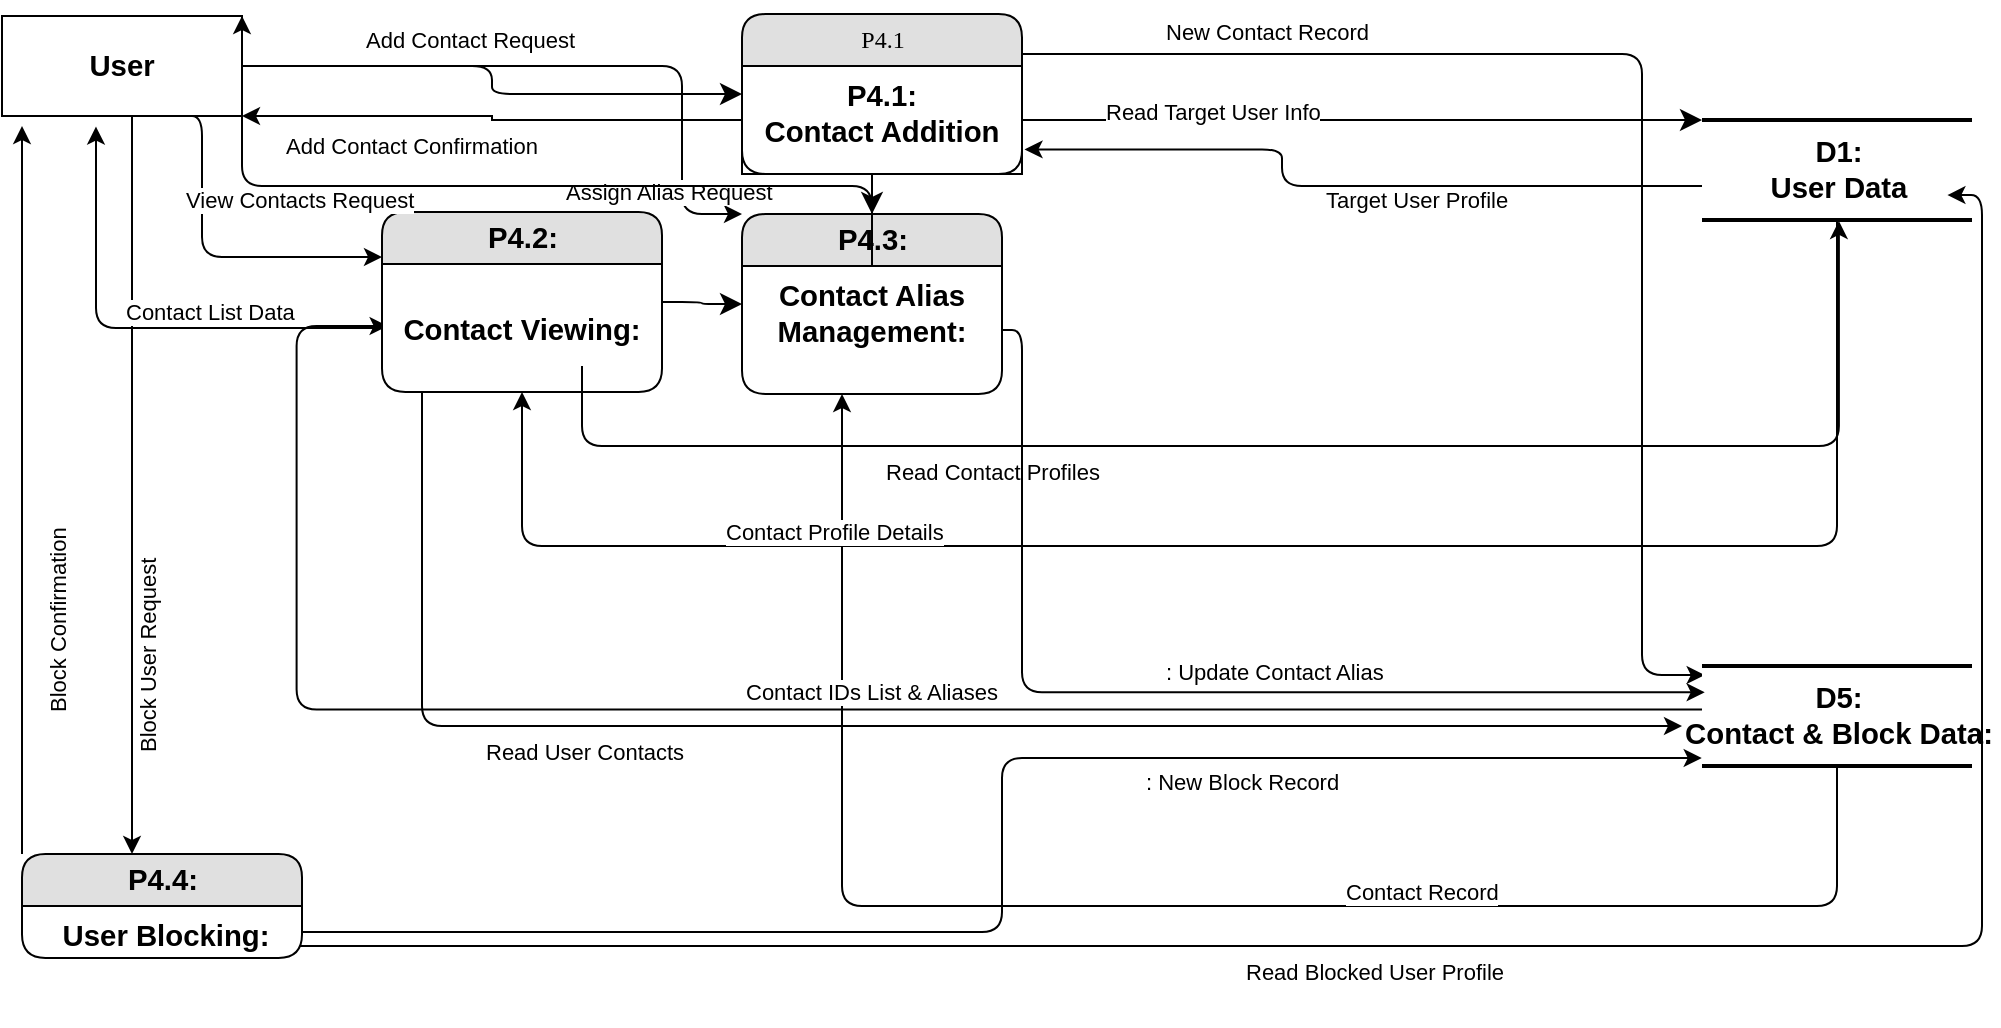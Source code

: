 <mxfile version="27.0.5" pages="2">
  <diagram name="Page-1" id="52a04d89-c75d-2922-d76d-85b35f80e030">
    <mxGraphModel dx="1223" dy="744" grid="1" gridSize="10" guides="1" tooltips="1" connect="1" arrows="1" fold="1" page="1" pageScale="1" pageWidth="1100" pageHeight="850" background="none" math="0" shadow="0">
      <root>
        <mxCell id="0" />
        <mxCell id="1" parent="0" />
        <mxCell id="kc7mL7fN0hqaPipzQ88B-12" style="edgeStyle=elbowEdgeStyle;shape=connector;rounded=1;orthogonalLoop=1;jettySize=auto;html=1;strokeColor=default;align=center;verticalAlign=middle;fontFamily=Helvetica;fontSize=11;fontColor=default;labelBackgroundColor=default;endArrow=classic;" edge="1" parent="1" source="21ea969265ad0168-30" target="1fdf3b25b50cf41e-10">
          <mxGeometry relative="1" as="geometry">
            <Array as="points">
              <mxPoint x="650" y="320" />
            </Array>
          </mxGeometry>
        </mxCell>
        <mxCell id="21ea969265ad0168-30" value="&lt;strong&gt;&lt;span style=&quot;font-size:11.0pt;line-height:&lt;br/&gt;107%;font-family:&amp;quot;Calibri&amp;quot;,sans-serif;mso-ascii-theme-font:minor-latin;&lt;br/&gt;mso-fareast-font-family:Calibri;mso-fareast-theme-font:minor-latin;mso-hansi-theme-font:&lt;br/&gt;minor-latin;mso-bidi-font-family:Arial;mso-bidi-theme-font:minor-bidi;&lt;br/&gt;mso-ansi-language:EN-US;mso-fareast-language:EN-US;mso-bidi-language:AR-SA&quot;&gt;D1:&lt;br/&gt;User Data&lt;/span&gt;&lt;/strong&gt;" style="html=1;rounded=0;shadow=0;comic=0;labelBackgroundColor=none;strokeWidth=2;fontFamily=Verdana;fontSize=12;align=center;shape=mxgraph.ios7ui.horLines;" parent="1" vertex="1">
          <mxGeometry x="910" y="107" width="135" height="50" as="geometry" />
        </mxCell>
        <mxCell id="1fdf3b25b50cf41e-27" style="edgeStyle=elbowEdgeStyle;html=1;labelBackgroundColor=none;startFill=0;startSize=8;endFill=1;endSize=8;fontFamily=Verdana;fontSize=12;" parent="1" source="17472293e6e8944d-30" target="1fdf3b25b50cf41e-1" edge="1">
          <mxGeometry relative="1" as="geometry" />
        </mxCell>
        <mxCell id="kc7mL7fN0hqaPipzQ88B-8" style="edgeStyle=elbowEdgeStyle;rounded=1;orthogonalLoop=1;jettySize=auto;html=1;exitX=0.75;exitY=1;exitDx=0;exitDy=0;entryX=0;entryY=0.25;entryDx=0;entryDy=0;curved=0;" edge="1" parent="1" source="17472293e6e8944d-30" target="1fdf3b25b50cf41e-9">
          <mxGeometry relative="1" as="geometry">
            <Array as="points">
              <mxPoint x="160" y="130" />
            </Array>
          </mxGeometry>
        </mxCell>
        <mxCell id="kc7mL7fN0hqaPipzQ88B-26" style="edgeStyle=elbowEdgeStyle;shape=connector;rounded=1;orthogonalLoop=1;jettySize=auto;html=1;exitX=1;exitY=0.5;exitDx=0;exitDy=0;entryX=0;entryY=0;entryDx=0;entryDy=0;strokeColor=default;align=center;verticalAlign=middle;fontFamily=Helvetica;fontSize=11;fontColor=default;labelBackgroundColor=default;endArrow=classic;" edge="1" parent="1" source="17472293e6e8944d-30" target="1fdf3b25b50cf41e-7">
          <mxGeometry relative="1" as="geometry">
            <Array as="points">
              <mxPoint x="400" y="110" />
            </Array>
          </mxGeometry>
        </mxCell>
        <mxCell id="kc7mL7fN0hqaPipzQ88B-46" style="edgeStyle=elbowEdgeStyle;shape=connector;rounded=1;orthogonalLoop=1;jettySize=auto;html=1;strokeColor=default;align=center;verticalAlign=middle;fontFamily=Helvetica;fontSize=11;fontColor=default;labelBackgroundColor=default;endArrow=classic;" edge="1" parent="1" source="17472293e6e8944d-30" target="1fdf3b25b50cf41e-11">
          <mxGeometry relative="1" as="geometry" />
        </mxCell>
        <mxCell id="17472293e6e8944d-30" value="&lt;strong&gt;&lt;span style=&quot;font-size:11.0pt;line-height:&lt;br/&gt;107%;font-family:&amp;quot;Calibri&amp;quot;,sans-serif;mso-ascii-theme-font:minor-latin;&lt;br/&gt;mso-fareast-font-family:Calibri;mso-fareast-theme-font:minor-latin;mso-hansi-theme-font:&lt;br/&gt;minor-latin;mso-bidi-font-family:Arial;mso-bidi-theme-font:minor-bidi;&lt;br/&gt;mso-ansi-language:EN-US;mso-fareast-language:EN-US;mso-bidi-language:AR-SA&quot;&gt;User&lt;/span&gt;&lt;/strong&gt;" style="whiteSpace=wrap;html=1;rounded=0;shadow=0;comic=0;labelBackgroundColor=none;strokeWidth=1;fontFamily=Verdana;fontSize=12;align=center;" parent="1" vertex="1">
          <mxGeometry x="60" y="55" width="120" height="50" as="geometry" />
        </mxCell>
        <mxCell id="1fdf3b25b50cf41e-29" style="edgeStyle=elbowEdgeStyle;html=1;labelBackgroundColor=none;startFill=0;startSize=8;endFill=1;endSize=8;fontFamily=Verdana;fontSize=12;" parent="1" source="1fdf3b25b50cf41e-1" target="1fdf3b25b50cf41e-7" edge="1">
          <mxGeometry relative="1" as="geometry" />
        </mxCell>
        <mxCell id="1fdf3b25b50cf41e-38" style="edgeStyle=orthogonalEdgeStyle;html=1;labelBackgroundColor=none;startFill=0;startSize=8;endFill=1;endSize=8;fontFamily=Verdana;fontSize=12;" parent="1" source="1fdf3b25b50cf41e-1" target="21ea969265ad0168-30" edge="1">
          <mxGeometry relative="1" as="geometry">
            <Array as="points">
              <mxPoint x="540" y="132" />
            </Array>
          </mxGeometry>
        </mxCell>
        <mxCell id="kc7mL7fN0hqaPipzQ88B-6" style="edgeStyle=elbowEdgeStyle;rounded=1;orthogonalLoop=1;jettySize=auto;html=1;exitX=1;exitY=0.25;exitDx=0;exitDy=0;entryX=0.01;entryY=0.091;entryDx=0;entryDy=0;entryPerimeter=0;shadow=0;curved=0;" edge="1" parent="1" source="1fdf3b25b50cf41e-1" target="1fdf3b25b50cf41e-6">
          <mxGeometry relative="1" as="geometry">
            <mxPoint x="1040" y="75" as="targetPoint" />
            <Array as="points">
              <mxPoint x="880" y="75" />
            </Array>
          </mxGeometry>
        </mxCell>
        <mxCell id="1fdf3b25b50cf41e-1" value="P4.1" style="swimlane;html=1;fontStyle=0;childLayout=stackLayout;horizontal=1;startSize=26;fillColor=#e0e0e0;horizontalStack=0;resizeParent=1;resizeLast=0;collapsible=1;marginBottom=0;swimlaneFillColor=#ffffff;align=center;rounded=1;shadow=0;comic=0;labelBackgroundColor=none;strokeWidth=1;fontFamily=Verdana;fontSize=12" parent="1" vertex="1">
          <mxGeometry x="430" y="54" width="140" height="80" as="geometry" />
        </mxCell>
        <mxCell id="1fdf3b25b50cf41e-2" value="&lt;strong&gt;&lt;span style=&quot;font-size:11.0pt;line-height:&lt;br/&gt;107%;font-family:&amp;quot;Calibri&amp;quot;,sans-serif;mso-ascii-theme-font:minor-latin;&lt;br/&gt;mso-fareast-font-family:Calibri;mso-fareast-theme-font:minor-latin;mso-hansi-theme-font:&lt;br/&gt;minor-latin;mso-bidi-font-family:Arial;mso-bidi-theme-font:minor-bidi;&lt;br/&gt;mso-ansi-language:EN-US;mso-fareast-language:EN-US;mso-bidi-language:AR-SA&quot;&gt;P4.1:&lt;br/&gt;Contact Addition&lt;/span&gt;&lt;/strong&gt;" style="text;html=1;strokeColor=default;fillColor=none;spacingLeft=4;spacingRight=4;whiteSpace=wrap;overflow=hidden;rotatable=0;points=[[0,0.5],[1,0.5]];portConstraint=eastwest;align=center;" parent="1fdf3b25b50cf41e-1" vertex="1">
          <mxGeometry y="26" width="140" height="54" as="geometry" />
        </mxCell>
        <mxCell id="kc7mL7fN0hqaPipzQ88B-11" style="edgeStyle=elbowEdgeStyle;shape=connector;rounded=1;orthogonalLoop=1;jettySize=auto;html=1;entryX=0.468;entryY=1.069;entryDx=0;entryDy=0;strokeColor=default;align=center;verticalAlign=middle;fontFamily=Helvetica;fontSize=11;fontColor=default;labelBackgroundColor=default;endArrow=classic;entryPerimeter=0;exitX=0.02;exitY=0.434;exitDx=0;exitDy=0;exitPerimeter=0;" edge="1" parent="1">
          <mxGeometry relative="1" as="geometry">
            <mxPoint x="910.0" y="401.7" as="sourcePoint" />
            <mxPoint x="252.82" y="209.996" as="targetPoint" />
            <Array as="points">
              <mxPoint x="207.3" y="302.58" />
              <mxPoint x="767.3" y="471.58" />
              <mxPoint x="727.3" y="491.58" />
              <mxPoint x="97.3" y="421.58" />
            </Array>
          </mxGeometry>
        </mxCell>
        <mxCell id="kc7mL7fN0hqaPipzQ88B-31" style="edgeStyle=elbowEdgeStyle;shape=connector;rounded=1;orthogonalLoop=1;jettySize=auto;html=1;strokeColor=default;align=center;verticalAlign=middle;fontFamily=Helvetica;fontSize=11;fontColor=default;labelBackgroundColor=default;endArrow=classic;" edge="1" parent="1" source="1fdf3b25b50cf41e-6" target="1fdf3b25b50cf41e-8">
          <mxGeometry relative="1" as="geometry">
            <mxPoint x="520" y="530" as="targetPoint" />
            <Array as="points">
              <mxPoint x="480" y="500" />
            </Array>
          </mxGeometry>
        </mxCell>
        <mxCell id="1fdf3b25b50cf41e-6" value="&lt;strong&gt;&lt;span style=&quot;font-size:11.0pt;line-height:&lt;br/&gt;107%;font-family:&amp;quot;Calibri&amp;quot;,sans-serif;mso-ascii-theme-font:minor-latin;&lt;br/&gt;mso-fareast-font-family:Calibri;mso-fareast-theme-font:minor-latin;mso-hansi-theme-font:&lt;br/&gt;minor-latin;mso-bidi-font-family:Arial;mso-bidi-theme-font:minor-bidi;&lt;br/&gt;mso-ansi-language:EN-US;mso-fareast-language:EN-US;mso-bidi-language:AR-SA&quot;&gt;D5:&lt;br/&gt;Contact &amp;amp; Block Data:&lt;/span&gt;&lt;/strong&gt;&lt;span style=&quot;font-size:11.0pt;&lt;br/&gt;line-height:107%;font-family:&amp;quot;Calibri&amp;quot;,sans-serif;mso-ascii-theme-font:minor-latin;&lt;br/&gt;mso-fareast-font-family:Calibri;mso-fareast-theme-font:minor-latin;mso-hansi-theme-font:&lt;br/&gt;minor-latin;mso-bidi-font-family:Arial;mso-bidi-theme-font:minor-bidi;&lt;br/&gt;mso-ansi-language:EN-US;mso-fareast-language:EN-US;mso-bidi-language:AR-SA&quot;&gt;&lt;/span&gt;" style="html=1;rounded=0;shadow=0;comic=0;labelBackgroundColor=none;strokeWidth=2;fontFamily=Verdana;fontSize=12;align=center;shape=mxgraph.ios7ui.horLines;" parent="1" vertex="1">
          <mxGeometry x="910" y="380" width="135" height="50" as="geometry" />
        </mxCell>
        <mxCell id="1fdf3b25b50cf41e-7" value="&lt;strong style=&quot;font-family: Helvetica; text-wrap-mode: wrap;&quot;&gt;&lt;span style=&quot;font-size: 11pt; font-family: Calibri, sans-serif;&quot;&gt;P4.3:&lt;br&gt;&lt;/span&gt;&lt;/strong&gt;" style="swimlane;html=1;fontStyle=0;childLayout=stackLayout;horizontal=1;startSize=26;fillColor=#e0e0e0;horizontalStack=0;resizeParent=1;resizeLast=0;collapsible=1;marginBottom=0;swimlaneFillColor=#ffffff;align=center;rounded=1;shadow=0;comic=0;labelBackgroundColor=none;strokeWidth=1;fontFamily=Verdana;fontSize=12" parent="1" vertex="1">
          <mxGeometry x="430" y="154" width="130" height="90" as="geometry" />
        </mxCell>
        <mxCell id="1fdf3b25b50cf41e-8" value="&lt;strong&gt;&lt;span style=&quot;font-size:11.0pt;line-height:&lt;br/&gt;107%;font-family:&amp;quot;Calibri&amp;quot;,sans-serif;mso-ascii-theme-font:minor-latin;&lt;br/&gt;mso-fareast-font-family:Calibri;mso-fareast-theme-font:minor-latin;mso-hansi-theme-font:&lt;br/&gt;minor-latin;mso-bidi-font-family:Arial;mso-bidi-theme-font:minor-bidi;&lt;br/&gt;mso-ansi-language:EN-US;mso-fareast-language:EN-US;mso-bidi-language:AR-SA&quot;&gt;Contact Alias Management:&lt;/span&gt;&lt;/strong&gt;&lt;span style=&quot;font-size:11.0pt;&lt;br/&gt;line-height:107%;font-family:&amp;quot;Calibri&amp;quot;,sans-serif;mso-ascii-theme-font:minor-latin;&lt;br/&gt;mso-fareast-font-family:Calibri;mso-fareast-theme-font:minor-latin;mso-hansi-theme-font:&lt;br/&gt;minor-latin;mso-bidi-font-family:Arial;mso-bidi-theme-font:minor-bidi;&lt;br/&gt;mso-ansi-language:EN-US;mso-fareast-language:EN-US;mso-bidi-language:AR-SA&quot;&gt;&lt;/span&gt;" style="text;html=1;strokeColor=none;fillColor=none;spacingLeft=4;spacingRight=4;whiteSpace=wrap;overflow=hidden;rotatable=0;points=[[0,0.5],[1,0.5]];portConstraint=eastwest;align=center;" parent="1fdf3b25b50cf41e-7" vertex="1">
          <mxGeometry y="26" width="130" height="64" as="geometry" />
        </mxCell>
        <mxCell id="1fdf3b25b50cf41e-40" style="edgeStyle=elbowEdgeStyle;html=1;labelBackgroundColor=none;startFill=0;startSize=8;endFill=1;endSize=8;fontFamily=Verdana;fontSize=12;" parent="1" source="1fdf3b25b50cf41e-9" target="1fdf3b25b50cf41e-7" edge="1">
          <mxGeometry relative="1" as="geometry" />
        </mxCell>
        <mxCell id="1fdf3b25b50cf41e-9" value="&lt;strong style=&quot;font-family: Helvetica; text-wrap-mode: wrap;&quot;&gt;&lt;span style=&quot;font-size: 11pt; font-family: Calibri, sans-serif;&quot;&gt;P4.2:&lt;/span&gt;&lt;/strong&gt;" style="swimlane;html=1;fontStyle=0;childLayout=stackLayout;horizontal=1;startSize=26;fillColor=#e0e0e0;horizontalStack=0;resizeParent=1;resizeLast=0;collapsible=1;marginBottom=0;swimlaneFillColor=#ffffff;align=center;rounded=1;shadow=0;comic=0;labelBackgroundColor=none;strokeWidth=1;fontFamily=Verdana;fontSize=12" parent="1" vertex="1">
          <mxGeometry x="250" y="153" width="140" height="90" as="geometry" />
        </mxCell>
        <mxCell id="kc7mL7fN0hqaPipzQ88B-10" style="edgeStyle=elbowEdgeStyle;rounded=1;orthogonalLoop=1;jettySize=auto;html=1;" edge="1" parent="1fdf3b25b50cf41e-9" source="1fdf3b25b50cf41e-10">
          <mxGeometry relative="1" as="geometry">
            <mxPoint x="650" y="257" as="targetPoint" />
            <Array as="points">
              <mxPoint x="20" y="147" />
              <mxPoint x="400" y="267" />
              <mxPoint x="70" y="117" />
            </Array>
          </mxGeometry>
        </mxCell>
        <mxCell id="1fdf3b25b50cf41e-10" value="&lt;strong&gt;&lt;span style=&quot;font-size:11.0pt;line-height:&lt;br/&gt;107%;font-family:&amp;quot;Calibri&amp;quot;,sans-serif;mso-ascii-theme-font:minor-latin;&lt;br/&gt;mso-fareast-font-family:Calibri;mso-fareast-theme-font:minor-latin;mso-hansi-theme-font:&lt;br/&gt;minor-latin;mso-bidi-font-family:Arial;mso-bidi-theme-font:minor-bidi;&lt;br/&gt;mso-ansi-language:EN-US;mso-fareast-language:EN-US;mso-bidi-language:AR-SA&quot;&gt;&lt;br&gt;Contact Viewing:&lt;/span&gt;&lt;/strong&gt;&lt;span style=&quot;font-size:11.0pt;line-height:107%;&lt;br/&gt;font-family:&amp;quot;Calibri&amp;quot;,sans-serif;mso-ascii-theme-font:minor-latin;mso-fareast-font-family:&lt;br/&gt;Calibri;mso-fareast-theme-font:minor-latin;mso-hansi-theme-font:minor-latin;&lt;br/&gt;mso-bidi-font-family:Arial;mso-bidi-theme-font:minor-bidi;mso-ansi-language:&lt;br/&gt;EN-US;mso-fareast-language:EN-US;mso-bidi-language:AR-SA&quot;&gt;&lt;/span&gt;" style="text;html=1;strokeColor=none;fillColor=none;spacingLeft=4;spacingRight=4;whiteSpace=wrap;overflow=hidden;rotatable=0;points=[[0,0.5],[1,0.5]];portConstraint=eastwest;align=center;" parent="1fdf3b25b50cf41e-9" vertex="1">
          <mxGeometry y="26" width="140" height="64" as="geometry" />
        </mxCell>
        <mxCell id="1fdf3b25b50cf41e-31" style="edgeStyle=orthogonalEdgeStyle;html=1;labelBackgroundColor=none;startFill=0;startSize=8;endFill=1;endSize=8;fontFamily=Verdana;fontSize=12;" parent="1" source="1fdf3b25b50cf41e-11" edge="1">
          <mxGeometry relative="1" as="geometry">
            <Array as="points">
              <mxPoint x="810" y="230" />
            </Array>
          </mxGeometry>
        </mxCell>
        <mxCell id="kc7mL7fN0hqaPipzQ88B-36" style="edgeStyle=elbowEdgeStyle;shape=connector;rounded=1;orthogonalLoop=1;jettySize=auto;html=1;strokeColor=default;align=center;verticalAlign=middle;fontFamily=Helvetica;fontSize=11;fontColor=default;labelBackgroundColor=default;endArrow=classic;" edge="1" parent="1" source="1fdf3b25b50cf41e-11">
          <mxGeometry relative="1" as="geometry">
            <mxPoint x="70" y="110" as="targetPoint" />
          </mxGeometry>
        </mxCell>
        <mxCell id="kc7mL7fN0hqaPipzQ88B-41" style="edgeStyle=elbowEdgeStyle;shape=connector;rounded=1;orthogonalLoop=1;jettySize=auto;html=1;strokeColor=default;align=center;verticalAlign=middle;fontFamily=Helvetica;fontSize=11;fontColor=default;labelBackgroundColor=default;endArrow=classic;entryX=0.983;entryY=0.351;entryDx=0;entryDy=0;entryPerimeter=0;" edge="1" parent="1">
          <mxGeometry relative="1" as="geometry">
            <mxPoint x="1032.705" y="144.55" as="targetPoint" />
            <mxPoint x="200" y="520" as="sourcePoint" />
            <Array as="points">
              <mxPoint x="1050" y="570" />
            </Array>
          </mxGeometry>
        </mxCell>
        <mxCell id="1fdf3b25b50cf41e-11" value="&lt;strong style=&quot;font-family: Helvetica; text-wrap-mode: wrap;&quot;&gt;&lt;span style=&quot;font-size: 11pt; line-height: 15.693px; font-family: Calibri, sans-serif;&quot;&gt;P4.4:&lt;/span&gt;&lt;/strong&gt;" style="swimlane;html=1;fontStyle=0;childLayout=stackLayout;horizontal=1;startSize=26;fillColor=#e0e0e0;horizontalStack=0;resizeParent=1;resizeLast=0;collapsible=1;marginBottom=0;swimlaneFillColor=#ffffff;align=center;rounded=1;shadow=0;comic=0;labelBackgroundColor=none;strokeWidth=1;fontFamily=Verdana;fontSize=12" parent="1" vertex="1">
          <mxGeometry x="70" y="474" width="140" height="52" as="geometry" />
        </mxCell>
        <mxCell id="1fdf3b25b50cf41e-12" value="&lt;strong&gt;&lt;span style=&quot;font-size:11.0pt;line-height:&lt;br/&gt;107%;font-family:&amp;quot;Calibri&amp;quot;,sans-serif;mso-ascii-theme-font:minor-latin;&lt;br/&gt;mso-fareast-font-family:Calibri;mso-fareast-theme-font:minor-latin;mso-hansi-theme-font:&lt;br/&gt;minor-latin;mso-bidi-font-family:Arial;mso-bidi-theme-font:minor-bidi;&lt;br/&gt;mso-ansi-language:EN-US;mso-fareast-language:EN-US;mso-bidi-language:AR-SA&quot;&gt;&amp;nbsp;User Blocking:&lt;/span&gt;&lt;/strong&gt;&lt;span style=&quot;font-size:11.0pt;line-height:107%;&lt;br/&gt;font-family:&amp;quot;Calibri&amp;quot;,sans-serif;mso-ascii-theme-font:minor-latin;mso-fareast-font-family:&lt;br/&gt;Calibri;mso-fareast-theme-font:minor-latin;mso-hansi-theme-font:minor-latin;&lt;br/&gt;mso-bidi-font-family:Arial;mso-bidi-theme-font:minor-bidi;mso-ansi-language:&lt;br/&gt;EN-US;mso-fareast-language:EN-US;mso-bidi-language:AR-SA&quot;&gt;&lt;/span&gt;" style="text;html=1;strokeColor=none;fillColor=none;spacingLeft=4;spacingRight=4;whiteSpace=wrap;overflow=hidden;rotatable=0;points=[[0,0.5],[1,0.5]];portConstraint=eastwest;align=center;" parent="1fdf3b25b50cf41e-11" vertex="1">
          <mxGeometry y="26" width="140" height="26" as="geometry" />
        </mxCell>
        <mxCell id="kc7mL7fN0hqaPipzQ88B-5" style="edgeStyle=elbowEdgeStyle;rounded=1;orthogonalLoop=1;jettySize=auto;html=1;entryX=1.009;entryY=0.772;entryDx=0;entryDy=0;entryPerimeter=0;curved=0;" edge="1" parent="1" source="21ea969265ad0168-30" target="1fdf3b25b50cf41e-2">
          <mxGeometry relative="1" as="geometry">
            <Array as="points">
              <mxPoint x="700" y="140" />
            </Array>
          </mxGeometry>
        </mxCell>
        <mxCell id="kc7mL7fN0hqaPipzQ88B-7" style="edgeStyle=elbowEdgeStyle;rounded=0;orthogonalLoop=1;jettySize=auto;html=1;entryX=1;entryY=1;entryDx=0;entryDy=0;" edge="1" parent="1" source="1fdf3b25b50cf41e-2" target="17472293e6e8944d-30">
          <mxGeometry relative="1" as="geometry" />
        </mxCell>
        <mxCell id="kc7mL7fN0hqaPipzQ88B-9" style="edgeStyle=elbowEdgeStyle;rounded=1;orthogonalLoop=1;jettySize=auto;html=1;elbow=vertical;entryX=0.507;entryY=1.009;entryDx=0;entryDy=0;entryPerimeter=0;" edge="1" parent="1" target="21ea969265ad0168-30">
          <mxGeometry relative="1" as="geometry">
            <mxPoint x="350" y="230.0" as="sourcePoint" />
            <mxPoint x="990" y="290" as="targetPoint" />
            <Array as="points">
              <mxPoint x="700" y="270" />
            </Array>
          </mxGeometry>
        </mxCell>
        <mxCell id="kc7mL7fN0hqaPipzQ88B-13" style="edgeStyle=elbowEdgeStyle;shape=connector;rounded=1;orthogonalLoop=1;jettySize=auto;html=1;entryX=0.392;entryY=1.106;entryDx=0;entryDy=0;entryPerimeter=0;strokeColor=default;align=center;verticalAlign=middle;fontFamily=Helvetica;fontSize=11;fontColor=default;labelBackgroundColor=default;endArrow=classic;" edge="1" parent="1" source="1fdf3b25b50cf41e-10" target="17472293e6e8944d-30">
          <mxGeometry relative="1" as="geometry">
            <Array as="points">
              <mxPoint x="107" y="140" />
            </Array>
          </mxGeometry>
        </mxCell>
        <mxCell id="kc7mL7fN0hqaPipzQ88B-14" value="Contact List Data" style="text;whiteSpace=wrap;html=1;fontFamily=Helvetica;fontSize=11;fontColor=default;labelBackgroundColor=default;" vertex="1" parent="1">
          <mxGeometry x="120" y="190" width="120" height="40" as="geometry" />
        </mxCell>
        <mxCell id="kc7mL7fN0hqaPipzQ88B-15" value="Contact Profile Details" style="text;whiteSpace=wrap;html=1;fontFamily=Helvetica;fontSize=11;fontColor=default;labelBackgroundColor=default;" vertex="1" parent="1">
          <mxGeometry x="420" y="300" width="140" height="40" as="geometry" />
        </mxCell>
        <mxCell id="kc7mL7fN0hqaPipzQ88B-16" value="Read Contact Profiles" style="text;whiteSpace=wrap;html=1;fontFamily=Helvetica;fontSize=11;fontColor=default;labelBackgroundColor=default;" vertex="1" parent="1">
          <mxGeometry x="500" y="270" width="140" height="40" as="geometry" />
        </mxCell>
        <mxCell id="kc7mL7fN0hqaPipzQ88B-17" value="Contact IDs List &amp; Aliases" style="text;whiteSpace=wrap;html=1;fontFamily=Helvetica;fontSize=11;fontColor=default;labelBackgroundColor=default;" vertex="1" parent="1">
          <mxGeometry x="430" y="380" width="160" height="40" as="geometry" />
        </mxCell>
        <mxCell id="kc7mL7fN0hqaPipzQ88B-18" value="Read User Contacts" style="text;whiteSpace=wrap;html=1;fontFamily=Helvetica;fontSize=11;fontColor=default;labelBackgroundColor=default;" vertex="1" parent="1">
          <mxGeometry x="300" y="410" width="130" height="40" as="geometry" />
        </mxCell>
        <mxCell id="kc7mL7fN0hqaPipzQ88B-19" value="View Contacts Request" style="text;whiteSpace=wrap;html=1;fontFamily=Helvetica;fontSize=11;fontColor=default;labelBackgroundColor=default;" vertex="1" parent="1">
          <mxGeometry x="150" y="134" width="150" height="40" as="geometry" />
        </mxCell>
        <mxCell id="kc7mL7fN0hqaPipzQ88B-20" value="Add Contact Confirmation" style="text;whiteSpace=wrap;html=1;fontFamily=Helvetica;fontSize=11;fontColor=default;labelBackgroundColor=default;" vertex="1" parent="1">
          <mxGeometry x="200" y="107" width="160" height="40" as="geometry" />
        </mxCell>
        <mxCell id="kc7mL7fN0hqaPipzQ88B-21" value="New Contact Record" style="text;whiteSpace=wrap;html=1;fontFamily=Helvetica;fontSize=11;fontColor=default;labelBackgroundColor=default;" vertex="1" parent="1">
          <mxGeometry x="640" y="50" width="140" height="20" as="geometry" />
        </mxCell>
        <mxCell id="kc7mL7fN0hqaPipzQ88B-22" value="Target User Profile" style="text;whiteSpace=wrap;html=1;fontFamily=Helvetica;fontSize=11;fontColor=default;labelBackgroundColor=default;" vertex="1" parent="1">
          <mxGeometry x="720" y="134" width="120" height="40" as="geometry" />
        </mxCell>
        <mxCell id="kc7mL7fN0hqaPipzQ88B-23" value="Read Target User Info" style="text;whiteSpace=wrap;html=1;fontFamily=Helvetica;fontSize=11;fontColor=default;labelBackgroundColor=default;" vertex="1" parent="1">
          <mxGeometry x="610" y="90" width="140" height="40" as="geometry" />
        </mxCell>
        <mxCell id="kc7mL7fN0hqaPipzQ88B-24" value="Add Contact Request" style="text;whiteSpace=wrap;html=1;fontFamily=Helvetica;fontSize=11;fontColor=default;labelBackgroundColor=default;" vertex="1" parent="1">
          <mxGeometry x="240" y="54" width="140" height="40" as="geometry" />
        </mxCell>
        <mxCell id="kc7mL7fN0hqaPipzQ88B-27" value="Assign Alias Request" style="text;whiteSpace=wrap;html=1;fontFamily=Helvetica;fontSize=11;fontColor=default;labelBackgroundColor=default;" vertex="1" parent="1">
          <mxGeometry x="340" y="130" width="140" height="40" as="geometry" />
        </mxCell>
        <mxCell id="kc7mL7fN0hqaPipzQ88B-28" style="edgeStyle=elbowEdgeStyle;shape=connector;rounded=1;orthogonalLoop=1;jettySize=auto;html=1;entryX=0.01;entryY=0.263;entryDx=0;entryDy=0;entryPerimeter=0;strokeColor=default;align=center;verticalAlign=middle;fontFamily=Helvetica;fontSize=11;fontColor=default;labelBackgroundColor=default;endArrow=classic;" edge="1" parent="1" source="1fdf3b25b50cf41e-8" target="1fdf3b25b50cf41e-6">
          <mxGeometry relative="1" as="geometry">
            <Array as="points">
              <mxPoint x="570" y="290" />
            </Array>
          </mxGeometry>
        </mxCell>
        <mxCell id="kc7mL7fN0hqaPipzQ88B-29" value=": Update Contact Alias" style="text;whiteSpace=wrap;html=1;fontFamily=Helvetica;fontSize=11;fontColor=default;labelBackgroundColor=default;" vertex="1" parent="1">
          <mxGeometry x="640" y="370" width="140" height="40" as="geometry" />
        </mxCell>
        <mxCell id="kc7mL7fN0hqaPipzQ88B-32" value="Contact Record" style="text;whiteSpace=wrap;html=1;fontFamily=Helvetica;fontSize=11;fontColor=default;labelBackgroundColor=default;" vertex="1" parent="1">
          <mxGeometry x="730" y="480" width="110" height="40" as="geometry" />
        </mxCell>
        <mxCell id="kc7mL7fN0hqaPipzQ88B-35" style="edgeStyle=elbowEdgeStyle;shape=connector;rounded=1;orthogonalLoop=1;jettySize=auto;html=1;entryX=1;entryY=0;entryDx=0;entryDy=0;strokeColor=default;align=center;verticalAlign=middle;fontFamily=Helvetica;fontSize=11;fontColor=default;labelBackgroundColor=default;endArrow=classic;elbow=vertical;" edge="1" parent="1" source="1fdf3b25b50cf41e-8" target="17472293e6e8944d-30">
          <mxGeometry relative="1" as="geometry">
            <Array as="points">
              <mxPoint x="260" y="140" />
            </Array>
          </mxGeometry>
        </mxCell>
        <mxCell id="kc7mL7fN0hqaPipzQ88B-42" value="Read Blocked User Profile" style="text;whiteSpace=wrap;html=1;fontFamily=Helvetica;fontSize=11;fontColor=default;labelBackgroundColor=default;" vertex="1" parent="1">
          <mxGeometry x="680" y="520" width="160" height="40" as="geometry" />
        </mxCell>
        <mxCell id="kc7mL7fN0hqaPipzQ88B-43" style="edgeStyle=elbowEdgeStyle;shape=connector;rounded=1;orthogonalLoop=1;jettySize=auto;html=1;entryX=-0.001;entryY=0.92;entryDx=0;entryDy=0;entryPerimeter=0;strokeColor=default;align=center;verticalAlign=middle;fontFamily=Helvetica;fontSize=11;fontColor=default;labelBackgroundColor=default;endArrow=classic;" edge="1" parent="1" source="1fdf3b25b50cf41e-12" target="1fdf3b25b50cf41e-6">
          <mxGeometry relative="1" as="geometry" />
        </mxCell>
        <mxCell id="kc7mL7fN0hqaPipzQ88B-44" value=": New Block Record" style="text;whiteSpace=wrap;html=1;fontFamily=Helvetica;fontSize=11;fontColor=default;labelBackgroundColor=default;" vertex="1" parent="1">
          <mxGeometry x="630" y="425" width="130" height="40" as="geometry" />
        </mxCell>
        <mxCell id="kc7mL7fN0hqaPipzQ88B-47" value="Block Confirmation" style="text;whiteSpace=wrap;html=1;fontFamily=Helvetica;fontSize=11;fontColor=default;labelBackgroundColor=default;rotation=-90;" vertex="1" parent="1">
          <mxGeometry x="30" y="320" width="130" height="40" as="geometry" />
        </mxCell>
        <mxCell id="kc7mL7fN0hqaPipzQ88B-48" value="Block User Request" style="text;whiteSpace=wrap;html=1;fontFamily=Helvetica;fontSize=11;fontColor=default;labelBackgroundColor=default;rotation=-90;" vertex="1" parent="1">
          <mxGeometry x="75" y="340" width="130" height="40" as="geometry" />
        </mxCell>
      </root>
    </mxGraphModel>
  </diagram>
  <diagram id="2vi7HMHtGFhFYIN_dXik" name="Page-2">
    <mxGraphModel dx="1223" dy="744" grid="1" gridSize="10" guides="1" tooltips="1" connect="1" arrows="1" fold="1" page="1" pageScale="1" pageWidth="1100" pageHeight="850" math="0" shadow="0">
      <root>
        <mxCell id="0" />
        <mxCell id="1" parent="0" />
        <mxCell id="cRWe-vaD5gNC1HgEO4MR-2" value="&lt;strong&gt;&lt;span style=&quot;font-size:11.0pt;line-height:&lt;br/&gt;107%;font-family:&amp;quot;Calibri&amp;quot;,sans-serif;mso-ascii-theme-font:minor-latin;&lt;br/&gt;mso-fareast-font-family:Calibri;mso-fareast-theme-font:minor-latin;mso-hansi-theme-font:&lt;br/&gt;minor-latin;mso-bidi-font-family:Arial;mso-bidi-theme-font:minor-bidi;&lt;br/&gt;mso-ansi-language:EN-US;mso-fareast-language:EN-US;mso-bidi-language:AR-SA&quot;&gt;D1:&lt;br/&gt;User Data&lt;/span&gt;&lt;/strong&gt;" style="html=1;rounded=0;shadow=0;comic=0;labelBackgroundColor=none;strokeWidth=2;fontFamily=Verdana;fontSize=12;align=center;shape=mxgraph.ios7ui.horLines;" vertex="1" parent="1">
          <mxGeometry x="910" y="107" width="135" height="50" as="geometry" />
        </mxCell>
        <mxCell id="cRWe-vaD5gNC1HgEO4MR-4" style="edgeStyle=elbowEdgeStyle;rounded=1;orthogonalLoop=1;jettySize=auto;html=1;exitX=0.75;exitY=1;exitDx=0;exitDy=0;entryX=0;entryY=0.25;entryDx=0;entryDy=0;curved=0;" edge="1" parent="1" source="cRWe-vaD5gNC1HgEO4MR-7">
          <mxGeometry relative="1" as="geometry">
            <Array as="points">
              <mxPoint x="160" y="130" />
            </Array>
            <mxPoint x="260" y="142.5" as="targetPoint" />
          </mxGeometry>
        </mxCell>
        <mxCell id="cRWe-vaD5gNC1HgEO4MR-6" style="edgeStyle=elbowEdgeStyle;shape=connector;rounded=1;orthogonalLoop=1;jettySize=auto;html=1;strokeColor=default;align=center;verticalAlign=middle;fontFamily=Helvetica;fontSize=11;fontColor=default;labelBackgroundColor=default;endArrow=classic;" edge="1" parent="1" source="cRWe-vaD5gNC1HgEO4MR-63" target="cRWe-vaD5gNC1HgEO4MR-24">
          <mxGeometry relative="1" as="geometry" />
        </mxCell>
        <mxCell id="cRWe-vaD5gNC1HgEO4MR-54" style="edgeStyle=elbowEdgeStyle;shape=connector;rounded=1;orthogonalLoop=1;jettySize=auto;html=1;entryX=0;entryY=0.25;entryDx=0;entryDy=0;strokeColor=default;align=center;verticalAlign=middle;fontFamily=Helvetica;fontSize=11;fontColor=default;labelBackgroundColor=default;endArrow=classic;" edge="1" parent="1" source="cRWe-vaD5gNC1HgEO4MR-7" target="cRWe-vaD5gNC1HgEO4MR-11">
          <mxGeometry relative="1" as="geometry" />
        </mxCell>
        <mxCell id="cRWe-vaD5gNC1HgEO4MR-72" style="edgeStyle=elbowEdgeStyle;shape=connector;rounded=1;orthogonalLoop=1;jettySize=auto;html=1;strokeColor=default;align=center;verticalAlign=middle;fontFamily=Helvetica;fontSize=11;fontColor=default;labelBackgroundColor=default;endArrow=classic;" edge="1" parent="1" source="cRWe-vaD5gNC1HgEO4MR-7" target="cRWe-vaD5gNC1HgEO4MR-17">
          <mxGeometry relative="1" as="geometry">
            <Array as="points">
              <mxPoint x="140" y="190" />
            </Array>
          </mxGeometry>
        </mxCell>
        <mxCell id="cRWe-vaD5gNC1HgEO4MR-83" style="edgeStyle=elbowEdgeStyle;shape=connector;rounded=1;orthogonalLoop=1;jettySize=auto;html=1;exitX=0.5;exitY=1;exitDx=0;exitDy=0;entryX=0.25;entryY=0;entryDx=0;entryDy=0;strokeColor=default;align=center;verticalAlign=middle;fontFamily=Helvetica;fontSize=11;fontColor=default;labelBackgroundColor=default;endArrow=classic;" edge="1" parent="1" source="cRWe-vaD5gNC1HgEO4MR-7" target="cRWe-vaD5gNC1HgEO4MR-24">
          <mxGeometry relative="1" as="geometry" />
        </mxCell>
        <mxCell id="cRWe-vaD5gNC1HgEO4MR-7" value="&lt;strong&gt;&lt;span style=&quot;font-size:11.0pt;line-height:&lt;br/&gt;107%;font-family:&amp;quot;Calibri&amp;quot;,sans-serif;mso-ascii-theme-font:minor-latin;&lt;br/&gt;mso-fareast-font-family:Calibri;mso-fareast-theme-font:minor-latin;mso-hansi-theme-font:&lt;br/&gt;minor-latin;mso-bidi-font-family:Arial;mso-bidi-theme-font:minor-bidi;&lt;br/&gt;mso-ansi-language:EN-US;mso-fareast-language:EN-US;mso-bidi-language:AR-SA&quot;&gt;User&lt;/span&gt;&lt;/strong&gt;" style="whiteSpace=wrap;html=1;rounded=0;shadow=0;comic=0;labelBackgroundColor=none;strokeWidth=1;fontFamily=Verdana;fontSize=12;align=center;" vertex="1" parent="1">
          <mxGeometry x="60" y="55" width="120" height="50" as="geometry" />
        </mxCell>
        <mxCell id="cRWe-vaD5gNC1HgEO4MR-8" style="edgeStyle=elbowEdgeStyle;html=1;labelBackgroundColor=none;startFill=0;startSize=8;endFill=1;endSize=8;fontFamily=Verdana;fontSize=12;" edge="1" parent="1" source="cRWe-vaD5gNC1HgEO4MR-11" target="cRWe-vaD5gNC1HgEO4MR-16">
          <mxGeometry relative="1" as="geometry" />
        </mxCell>
        <mxCell id="cRWe-vaD5gNC1HgEO4MR-9" style="edgeStyle=orthogonalEdgeStyle;html=1;labelBackgroundColor=none;startFill=0;startSize=8;endFill=1;endSize=8;fontFamily=Verdana;fontSize=12;" edge="1" parent="1" source="cRWe-vaD5gNC1HgEO4MR-11" target="cRWe-vaD5gNC1HgEO4MR-2">
          <mxGeometry relative="1" as="geometry">
            <Array as="points">
              <mxPoint x="540" y="132" />
            </Array>
          </mxGeometry>
        </mxCell>
        <mxCell id="cRWe-vaD5gNC1HgEO4MR-10" style="edgeStyle=elbowEdgeStyle;rounded=1;orthogonalLoop=1;jettySize=auto;html=1;exitX=1;exitY=0.25;exitDx=0;exitDy=0;entryX=0.01;entryY=0.091;entryDx=0;entryDy=0;entryPerimeter=0;shadow=0;curved=0;" edge="1" parent="1" source="cRWe-vaD5gNC1HgEO4MR-11" target="cRWe-vaD5gNC1HgEO4MR-15">
          <mxGeometry relative="1" as="geometry">
            <mxPoint x="1040" y="75" as="targetPoint" />
            <Array as="points">
              <mxPoint x="880" y="75" />
            </Array>
          </mxGeometry>
        </mxCell>
        <mxCell id="cRWe-vaD5gNC1HgEO4MR-11" value="&lt;strong style=&quot;font-family: Helvetica; text-wrap-mode: wrap;&quot;&gt;&lt;span style=&quot;font-size: 11pt; line-height: 15.693px; font-family: Calibri, sans-serif;&quot;&gt;P2.1&lt;/span&gt;&lt;/strong&gt;" style="swimlane;html=1;fontStyle=0;childLayout=stackLayout;horizontal=1;startSize=26;fillColor=#e0e0e0;horizontalStack=0;resizeParent=1;resizeLast=0;collapsible=1;marginBottom=0;swimlaneFillColor=#ffffff;align=center;rounded=1;shadow=0;comic=0;labelBackgroundColor=none;strokeWidth=1;fontFamily=Verdana;fontSize=12" vertex="1" parent="1">
          <mxGeometry x="430" y="54" width="140" height="80" as="geometry" />
        </mxCell>
        <mxCell id="cRWe-vaD5gNC1HgEO4MR-12" value="&lt;strong&gt;&lt;span style=&quot;font-size:11.0pt;line-height:&lt;br/&gt;107%;font-family:&amp;quot;Calibri&amp;quot;,sans-serif;mso-ascii-theme-font:minor-latin;&lt;br/&gt;mso-fareast-font-family:Calibri;mso-fareast-theme-font:minor-latin;mso-hansi-theme-font:&lt;br/&gt;minor-latin;mso-bidi-font-family:Arial;mso-bidi-theme-font:minor-bidi;&lt;br/&gt;mso-ansi-language:EN-US;mso-fareast-language:EN-US;mso-bidi-language:AR-SA&quot;&gt;:&lt;br/&gt;Chat Creation&lt;/span&gt;&lt;/strong&gt;" style="text;html=1;strokeColor=default;fillColor=none;spacingLeft=4;spacingRight=4;whiteSpace=wrap;overflow=hidden;rotatable=0;points=[[0,0.5],[1,0.5]];portConstraint=eastwest;align=center;" vertex="1" parent="cRWe-vaD5gNC1HgEO4MR-11">
          <mxGeometry y="26" width="140" height="54" as="geometry" />
        </mxCell>
        <mxCell id="cRWe-vaD5gNC1HgEO4MR-13" style="edgeStyle=elbowEdgeStyle;shape=connector;rounded=1;orthogonalLoop=1;jettySize=auto;html=1;strokeColor=default;align=center;verticalAlign=middle;fontFamily=Helvetica;fontSize=11;fontColor=default;labelBackgroundColor=default;endArrow=classic;exitX=0.02;exitY=0.434;exitDx=0;exitDy=0;exitPerimeter=0;" edge="1" parent="1">
          <mxGeometry relative="1" as="geometry">
            <mxPoint x="932.7" y="421.7" as="sourcePoint" />
            <mxPoint x="280" y="188" as="targetPoint" />
            <Array as="points">
              <mxPoint x="230" y="322.58" />
              <mxPoint x="790" y="491.58" />
              <mxPoint x="750" y="511.58" />
              <mxPoint x="120" y="441.58" />
            </Array>
          </mxGeometry>
        </mxCell>
        <mxCell id="cRWe-vaD5gNC1HgEO4MR-14" style="edgeStyle=elbowEdgeStyle;shape=connector;rounded=1;orthogonalLoop=1;jettySize=auto;html=1;strokeColor=default;align=center;verticalAlign=middle;fontFamily=Helvetica;fontSize=11;fontColor=default;labelBackgroundColor=default;endArrow=classic;" edge="1" parent="1" source="cRWe-vaD5gNC1HgEO4MR-15" target="cRWe-vaD5gNC1HgEO4MR-17">
          <mxGeometry relative="1" as="geometry">
            <mxPoint x="520" y="530" as="targetPoint" />
            <Array as="points">
              <mxPoint x="480" y="500" />
            </Array>
          </mxGeometry>
        </mxCell>
        <mxCell id="cRWe-vaD5gNC1HgEO4MR-15" value="&lt;strong&gt;&lt;span style=&quot;font-size:11.0pt;line-height:&lt;br/&gt;107%;font-family:&amp;quot;Calibri&amp;quot;,sans-serif;mso-ascii-theme-font:minor-latin;&lt;br/&gt;mso-fareast-font-family:Calibri;mso-fareast-theme-font:minor-latin;mso-hansi-theme-font:&lt;br/&gt;minor-latin;mso-bidi-font-family:Arial;mso-bidi-theme-font:minor-bidi;&lt;br/&gt;mso-ansi-language:EN-US;mso-fareast-language:EN-US;mso-bidi-language:AR-SA&quot;&gt;&lt;br&gt;&lt;/span&gt;&lt;/strong&gt;&lt;strong&gt;&lt;span style=&quot;font-size:11.0pt;line-height:&lt;br/&gt;107%;font-family:&amp;quot;Calibri&amp;quot;,sans-serif;mso-ascii-theme-font:minor-latin;&lt;br/&gt;mso-fareast-font-family:Calibri;mso-fareast-theme-font:minor-latin;mso-hansi-theme-font:&lt;br/&gt;minor-latin;mso-bidi-font-family:Arial;mso-bidi-theme-font:minor-bidi;&lt;br/&gt;mso-ansi-language:EN-US;mso-fareast-language:EN-US;mso-bidi-language:AR-SA&quot;&gt;D2:&lt;br/&gt;Chat Data:&lt;/span&gt;&lt;/strong&gt;&lt;span style=&quot;font-size:11.0pt;line-height:107%;&lt;br/&gt;font-family:&amp;quot;Calibri&amp;quot;,sans-serif;mso-ascii-theme-font:minor-latin;mso-fareast-font-family:&lt;br/&gt;Calibri;mso-fareast-theme-font:minor-latin;mso-hansi-theme-font:minor-latin;&lt;br/&gt;mso-bidi-font-family:Arial;mso-bidi-theme-font:minor-bidi;mso-ansi-language:&lt;br/&gt;EN-US;mso-fareast-language:EN-US;mso-bidi-language:AR-SA&quot;&gt;&lt;/span&gt;&lt;strong&gt;&lt;span style=&quot;font-size:11.0pt;line-height:&lt;br/&gt;107%;font-family:&amp;quot;Calibri&amp;quot;,sans-serif;mso-ascii-theme-font:minor-latin;&lt;br/&gt;mso-fareast-font-family:Calibri;mso-fareast-theme-font:minor-latin;mso-hansi-theme-font:&lt;br/&gt;minor-latin;mso-bidi-font-family:Arial;mso-bidi-theme-font:minor-bidi;&lt;br/&gt;mso-ansi-language:EN-US;mso-fareast-language:EN-US;mso-bidi-language:AR-SA&quot;&gt;&lt;/span&gt;&lt;/strong&gt;" style="html=1;rounded=0;shadow=0;comic=0;labelBackgroundColor=none;strokeWidth=2;fontFamily=Verdana;fontSize=12;align=center;shape=mxgraph.ios7ui.horLines;" vertex="1" parent="1">
          <mxGeometry x="910" y="380" width="135" height="50" as="geometry" />
        </mxCell>
        <mxCell id="cRWe-vaD5gNC1HgEO4MR-16" value="&lt;strong style=&quot;font-family: Helvetica; text-wrap-mode: wrap;&quot;&gt;&lt;span style=&quot;font-size: 11pt; line-height: 15.693px; font-family: Calibri, sans-serif;&quot;&gt;P2.3:&lt;/span&gt;&lt;/strong&gt;&lt;strong style=&quot;font-family: Helvetica; text-wrap-mode: wrap;&quot;&gt;&lt;span style=&quot;font-size: 11pt; font-family: Calibri, sans-serif;&quot;&gt;&lt;/span&gt;&lt;/strong&gt;" style="swimlane;html=1;fontStyle=0;childLayout=stackLayout;horizontal=1;startSize=26;fillColor=#e0e0e0;horizontalStack=0;resizeParent=1;resizeLast=0;collapsible=1;marginBottom=0;swimlaneFillColor=#ffffff;align=center;rounded=1;shadow=0;comic=0;labelBackgroundColor=none;strokeWidth=1;fontFamily=Verdana;fontSize=12" vertex="1" parent="1">
          <mxGeometry x="440" y="200" width="130" height="90" as="geometry" />
        </mxCell>
        <mxCell id="cRWe-vaD5gNC1HgEO4MR-17" value="&lt;strong&gt;&lt;span style=&quot;font-size:11.0pt;line-height:&lt;br/&gt;107%;font-family:&amp;quot;Calibri&amp;quot;,sans-serif;mso-ascii-theme-font:minor-latin;&lt;br/&gt;mso-fareast-font-family:Calibri;mso-fareast-theme-font:minor-latin;mso-hansi-theme-font:&lt;br/&gt;minor-latin;mso-bidi-font-family:Arial;mso-bidi-theme-font:minor-bidi;&lt;br/&gt;mso-ansi-language:EN-US;mso-fareast-language:EN-US;mso-bidi-language:AR-SA&quot;&gt;&amp;nbsp;Chat Details Management:&lt;/span&gt;&lt;/strong&gt;&lt;span style=&quot;font-size:11.0pt;&lt;br/&gt;line-height:107%;font-family:&amp;quot;Calibri&amp;quot;,sans-serif;mso-ascii-theme-font:minor-latin;&lt;br/&gt;mso-fareast-font-family:Calibri;mso-fareast-theme-font:minor-latin;mso-hansi-theme-font:&lt;br/&gt;minor-latin;mso-bidi-font-family:Arial;mso-bidi-theme-font:minor-bidi;&lt;br/&gt;mso-ansi-language:EN-US;mso-fareast-language:EN-US;mso-bidi-language:AR-SA&quot;&gt;&lt;/span&gt;" style="text;html=1;strokeColor=none;fillColor=none;spacingLeft=4;spacingRight=4;whiteSpace=wrap;overflow=hidden;rotatable=0;points=[[0,0.5],[1,0.5]];portConstraint=eastwest;align=center;" vertex="1" parent="cRWe-vaD5gNC1HgEO4MR-16">
          <mxGeometry y="26" width="130" height="64" as="geometry" />
        </mxCell>
        <mxCell id="cRWe-vaD5gNC1HgEO4MR-22" style="edgeStyle=elbowEdgeStyle;shape=connector;rounded=1;orthogonalLoop=1;jettySize=auto;html=1;strokeColor=default;align=center;verticalAlign=middle;fontFamily=Helvetica;fontSize=11;fontColor=default;labelBackgroundColor=default;endArrow=classic;" edge="1" parent="1" source="cRWe-vaD5gNC1HgEO4MR-24">
          <mxGeometry relative="1" as="geometry">
            <mxPoint x="70" y="110" as="targetPoint" />
          </mxGeometry>
        </mxCell>
        <mxCell id="cRWe-vaD5gNC1HgEO4MR-23" style="edgeStyle=elbowEdgeStyle;shape=connector;rounded=1;orthogonalLoop=1;jettySize=auto;html=1;strokeColor=default;align=center;verticalAlign=middle;fontFamily=Helvetica;fontSize=11;fontColor=default;labelBackgroundColor=default;endArrow=classic;entryX=0.983;entryY=0.351;entryDx=0;entryDy=0;entryPerimeter=0;" edge="1" parent="1">
          <mxGeometry relative="1" as="geometry">
            <mxPoint x="1032.705" y="144.55" as="targetPoint" />
            <mxPoint x="200" y="520" as="sourcePoint" />
            <Array as="points">
              <mxPoint x="1050" y="570" />
            </Array>
          </mxGeometry>
        </mxCell>
        <mxCell id="cRWe-vaD5gNC1HgEO4MR-92" style="edgeStyle=elbowEdgeStyle;shape=connector;rounded=1;orthogonalLoop=1;jettySize=auto;html=1;strokeColor=default;align=center;verticalAlign=middle;fontFamily=Helvetica;fontSize=11;fontColor=default;labelBackgroundColor=default;endArrow=classic;entryX=0.417;entryY=0.1;entryDx=0;entryDy=0;entryPerimeter=0;" edge="1" parent="1" source="cRWe-vaD5gNC1HgEO4MR-24" target="cRWe-vaD5gNC1HgEO4MR-7">
          <mxGeometry relative="1" as="geometry">
            <mxPoint x="-30" y="110" as="targetPoint" />
            <Array as="points">
              <mxPoint x="10" y="300" />
            </Array>
          </mxGeometry>
        </mxCell>
        <mxCell id="cRWe-vaD5gNC1HgEO4MR-24" value="&lt;strong style=&quot;font-family: Helvetica; text-wrap-mode: wrap;&quot;&gt;&lt;span style=&quot;font-size: 11pt; line-height: 15.693px; font-family: Calibri, sans-serif;&quot;&gt;P2.4:&lt;/span&gt;&lt;/strong&gt;" style="swimlane;html=1;fontStyle=0;childLayout=stackLayout;horizontal=1;startSize=26;fillColor=#e0e0e0;horizontalStack=0;resizeParent=1;resizeLast=0;collapsible=1;marginBottom=0;swimlaneFillColor=#ffffff;align=center;rounded=1;shadow=0;comic=0;labelBackgroundColor=none;strokeWidth=1;fontFamily=Verdana;fontSize=12" vertex="1" parent="1">
          <mxGeometry x="70" y="474" width="140" height="80" as="geometry" />
        </mxCell>
        <mxCell id="cRWe-vaD5gNC1HgEO4MR-25" value="&lt;strong&gt;&lt;span style=&quot;font-size:11.0pt;line-height:&lt;br/&gt;107%;font-family:&amp;quot;Calibri&amp;quot;,sans-serif;mso-ascii-theme-font:minor-latin;&lt;br/&gt;mso-fareast-font-family:Calibri;mso-fareast-theme-font:minor-latin;mso-hansi-theme-font:&lt;br/&gt;minor-latin;mso-bidi-font-family:Arial;mso-bidi-theme-font:minor-bidi;&lt;br/&gt;mso-ansi-language:EN-US;mso-fareast-language:EN-US;mso-bidi-language:AR-SA&quot;&gt;&amp;nbsp;Chat Joining &amp;amp; Leaving:&lt;/span&gt;&lt;/strong&gt;&lt;span style=&quot;font-size:11.0pt;&lt;br/&gt;line-height:107%;font-family:&amp;quot;Calibri&amp;quot;,sans-serif;mso-ascii-theme-font:minor-latin;&lt;br/&gt;mso-fareast-font-family:Calibri;mso-fareast-theme-font:minor-latin;mso-hansi-theme-font:&lt;br/&gt;minor-latin;mso-bidi-font-family:Arial;mso-bidi-theme-font:minor-bidi;&lt;br/&gt;mso-ansi-language:EN-US;mso-fareast-language:EN-US;mso-bidi-language:AR-SA&quot;&gt;&lt;/span&gt;" style="text;html=1;strokeColor=none;fillColor=none;spacingLeft=4;spacingRight=4;whiteSpace=wrap;overflow=hidden;rotatable=0;points=[[0,0.5],[1,0.5]];portConstraint=eastwest;align=center;" vertex="1" parent="cRWe-vaD5gNC1HgEO4MR-24">
          <mxGeometry y="26" width="140" height="54" as="geometry" />
        </mxCell>
        <mxCell id="cRWe-vaD5gNC1HgEO4MR-26" style="edgeStyle=elbowEdgeStyle;rounded=1;orthogonalLoop=1;jettySize=auto;html=1;entryX=1.009;entryY=0.772;entryDx=0;entryDy=0;entryPerimeter=0;curved=0;" edge="1" parent="1" source="cRWe-vaD5gNC1HgEO4MR-2" target="cRWe-vaD5gNC1HgEO4MR-12">
          <mxGeometry relative="1" as="geometry">
            <Array as="points">
              <mxPoint x="700" y="140" />
            </Array>
          </mxGeometry>
        </mxCell>
        <mxCell id="cRWe-vaD5gNC1HgEO4MR-29" style="edgeStyle=elbowEdgeStyle;shape=connector;rounded=1;orthogonalLoop=1;jettySize=auto;html=1;entryX=0.392;entryY=1.106;entryDx=0;entryDy=0;entryPerimeter=0;strokeColor=default;align=center;verticalAlign=middle;fontFamily=Helvetica;fontSize=11;fontColor=default;labelBackgroundColor=default;endArrow=classic;" edge="1" parent="1" target="cRWe-vaD5gNC1HgEO4MR-7">
          <mxGeometry relative="1" as="geometry">
            <Array as="points">
              <mxPoint x="107" y="140" />
            </Array>
            <mxPoint x="280" y="188" as="sourcePoint" />
          </mxGeometry>
        </mxCell>
        <mxCell id="cRWe-vaD5gNC1HgEO4MR-48" value="Block Confirmation" style="text;whiteSpace=wrap;html=1;fontFamily=Helvetica;fontSize=11;fontColor=default;labelBackgroundColor=default;rotation=-90;" vertex="1" parent="1">
          <mxGeometry x="30" y="320" width="130" height="40" as="geometry" />
        </mxCell>
        <mxCell id="cRWe-vaD5gNC1HgEO4MR-49" value="&lt;code&gt;&lt;span style=&quot;font-size:10.0pt;line-height:107%;&lt;br/&gt;mso-fareast-font-family:Calibri;mso-fareast-theme-font:minor-latin;mso-ansi-language:&lt;br/&gt;EN-US;mso-fareast-language:EN-US;mso-bidi-language:AR-SA&quot;&gt;Join/Leave Chat&lt;br/&gt;Request&lt;/span&gt;&lt;/code&gt;&lt;span style=&quot;font-size:11.0pt;line-height:107%;font-family:&lt;br/&gt;&amp;quot;Calibri&amp;quot;,sans-serif;mso-ascii-theme-font:minor-latin;mso-fareast-font-family:&lt;br/&gt;Calibri;mso-fareast-theme-font:minor-latin;mso-hansi-theme-font:minor-latin;&lt;br/&gt;mso-bidi-font-family:Arial;mso-bidi-theme-font:minor-bidi;mso-ansi-language:&lt;br/&gt;EN-US;mso-fareast-language:EN-US;mso-bidi-language:AR-SA&quot;&gt;&lt;/span&gt;" style="text;whiteSpace=wrap;html=1;fontFamily=Helvetica;fontSize=11;fontColor=default;labelBackgroundColor=default;rotation=-90;" vertex="1" parent="1">
          <mxGeometry x="75" y="340" width="130" height="40" as="geometry" />
        </mxCell>
        <mxCell id="cRWe-vaD5gNC1HgEO4MR-52" value="&lt;strong style=&quot;font-family: Helvetica; text-wrap-mode: wrap;&quot;&gt;&lt;span style=&quot;font-size: 11pt; line-height: 15.693px; font-family: Calibri, sans-serif;&quot;&gt;P2.2&lt;/span&gt;&lt;/strong&gt;" style="swimlane;html=1;fontStyle=0;childLayout=stackLayout;horizontal=1;startSize=26;fillColor=#e0e0e0;horizontalStack=0;resizeParent=1;resizeLast=0;collapsible=1;marginBottom=0;swimlaneFillColor=#ffffff;align=center;rounded=1;shadow=0;comic=0;labelBackgroundColor=none;strokeWidth=1;fontFamily=Verdana;fontSize=12" vertex="1" parent="1">
          <mxGeometry x="270" y="100" width="140" height="80" as="geometry" />
        </mxCell>
        <mxCell id="cRWe-vaD5gNC1HgEO4MR-65" style="edgeStyle=elbowEdgeStyle;shape=connector;rounded=1;orthogonalLoop=1;jettySize=auto;html=1;strokeColor=default;align=center;verticalAlign=middle;fontFamily=Helvetica;fontSize=11;fontColor=default;labelBackgroundColor=default;endArrow=classic;" edge="1" parent="cRWe-vaD5gNC1HgEO4MR-52" source="cRWe-vaD5gNC1HgEO4MR-53">
          <mxGeometry relative="1" as="geometry">
            <mxPoint x="630" y="290" as="targetPoint" />
          </mxGeometry>
        </mxCell>
        <mxCell id="cRWe-vaD5gNC1HgEO4MR-68" style="edgeStyle=elbowEdgeStyle;shape=connector;rounded=1;orthogonalLoop=1;jettySize=auto;html=1;strokeColor=default;align=center;verticalAlign=middle;fontFamily=Helvetica;fontSize=11;fontColor=default;labelBackgroundColor=default;endArrow=classic;" edge="1" parent="cRWe-vaD5gNC1HgEO4MR-52" source="cRWe-vaD5gNC1HgEO4MR-53">
          <mxGeometry relative="1" as="geometry">
            <mxPoint x="640" y="310" as="targetPoint" />
          </mxGeometry>
        </mxCell>
        <mxCell id="cRWe-vaD5gNC1HgEO4MR-53" value="&lt;strong&gt;&lt;span style=&quot;font-size:11.0pt;line-height:&lt;br/&gt;107%;font-family:&amp;quot;Calibri&amp;quot;,sans-serif;mso-ascii-theme-font:minor-latin;&lt;br/&gt;mso-fareast-font-family:Calibri;mso-fareast-theme-font:minor-latin;mso-hansi-theme-font:&lt;br/&gt;minor-latin;mso-bidi-font-family:Arial;mso-bidi-theme-font:minor-bidi;&lt;br/&gt;mso-ansi-language:EN-US;mso-fareast-language:EN-US;mso-bidi-language:AR-SA&quot;&gt;:&lt;br/&gt;Participant Management&lt;/span&gt;&lt;/strong&gt;" style="text;html=1;strokeColor=default;fillColor=none;spacingLeft=4;spacingRight=4;whiteSpace=wrap;overflow=hidden;rotatable=0;points=[[0,0.5],[1,0.5]];portConstraint=eastwest;align=center;" vertex="1" parent="cRWe-vaD5gNC1HgEO4MR-52">
          <mxGeometry y="26" width="140" height="54" as="geometry" />
        </mxCell>
        <mxCell id="cRWe-vaD5gNC1HgEO4MR-55" value="Chat Creation Request" style="text;whiteSpace=wrap;html=1;fontFamily=Helvetica;fontSize=11;fontColor=default;labelBackgroundColor=default;" vertex="1" parent="1">
          <mxGeometry x="250" y="50" width="150" height="40" as="geometry" />
        </mxCell>
        <mxCell id="cRWe-vaD5gNC1HgEO4MR-56" value="Read User Info" style="text;whiteSpace=wrap;html=1;fontFamily=Helvetica;fontSize=11;fontColor=default;labelBackgroundColor=default;" vertex="1" parent="1">
          <mxGeometry x="690" y="80" width="110" height="40" as="geometry" />
        </mxCell>
        <mxCell id="cRWe-vaD5gNC1HgEO4MR-57" value="User Profile Details" style="text;whiteSpace=wrap;html=1;fontFamily=Helvetica;fontSize=11;fontColor=default;labelBackgroundColor=default;" vertex="1" parent="1">
          <mxGeometry x="710" y="140" width="130" height="40" as="geometry" />
        </mxCell>
        <mxCell id="cRWe-vaD5gNC1HgEO4MR-58" value="New Chat Record" style="text;whiteSpace=wrap;html=1;fontFamily=Helvetica;fontSize=11;fontColor=default;labelBackgroundColor=default;" vertex="1" parent="1">
          <mxGeometry x="640" y="40" width="120" height="40" as="geometry" />
        </mxCell>
        <mxCell id="cRWe-vaD5gNC1HgEO4MR-59" style="edgeStyle=elbowEdgeStyle;shape=connector;rounded=1;orthogonalLoop=1;jettySize=auto;html=1;entryX=1.009;entryY=0.27;entryDx=0;entryDy=0;entryPerimeter=0;strokeColor=default;align=center;verticalAlign=middle;fontFamily=Helvetica;fontSize=11;fontColor=default;labelBackgroundColor=default;endArrow=classic;" edge="1" parent="1" source="cRWe-vaD5gNC1HgEO4MR-15" target="cRWe-vaD5gNC1HgEO4MR-12">
          <mxGeometry relative="1" as="geometry" />
        </mxCell>
        <mxCell id="cRWe-vaD5gNC1HgEO4MR-60" value="Chat ID Confirmation" style="text;whiteSpace=wrap;html=1;fontFamily=Helvetica;fontSize=11;fontColor=default;labelBackgroundColor=default;rotation=-90;" vertex="1" parent="1">
          <mxGeometry x="690" y="280" width="140" height="40" as="geometry" />
        </mxCell>
        <mxCell id="cRWe-vaD5gNC1HgEO4MR-61" style="edgeStyle=elbowEdgeStyle;shape=connector;rounded=1;orthogonalLoop=1;jettySize=auto;html=1;exitX=0;exitY=0.5;exitDx=0;exitDy=0;entryX=1;entryY=0;entryDx=0;entryDy=0;strokeColor=default;align=center;verticalAlign=middle;fontFamily=Helvetica;fontSize=11;fontColor=default;labelBackgroundColor=default;endArrow=classic;" edge="1" parent="1" source="cRWe-vaD5gNC1HgEO4MR-12" target="cRWe-vaD5gNC1HgEO4MR-7">
          <mxGeometry relative="1" as="geometry">
            <Array as="points">
              <mxPoint x="400" y="40" />
            </Array>
          </mxGeometry>
        </mxCell>
        <mxCell id="cRWe-vaD5gNC1HgEO4MR-62" value="Chat Creation Confirmation" style="text;whiteSpace=wrap;html=1;fontFamily=Helvetica;fontSize=11;fontColor=default;labelBackgroundColor=default;" vertex="1" parent="1">
          <mxGeometry x="210" y="10" width="170" height="40" as="geometry" />
        </mxCell>
        <mxCell id="cRWe-vaD5gNC1HgEO4MR-64" value="" style="edgeStyle=elbowEdgeStyle;shape=connector;rounded=1;orthogonalLoop=1;jettySize=auto;html=1;strokeColor=default;align=center;verticalAlign=middle;fontFamily=Helvetica;fontSize=11;fontColor=default;labelBackgroundColor=default;endArrow=classic;" edge="1" parent="1" source="cRWe-vaD5gNC1HgEO4MR-7" target="cRWe-vaD5gNC1HgEO4MR-63">
          <mxGeometry relative="1" as="geometry">
            <mxPoint x="126" y="105" as="sourcePoint" />
            <mxPoint x="126" y="474" as="targetPoint" />
          </mxGeometry>
        </mxCell>
        <mxCell id="cRWe-vaD5gNC1HgEO4MR-63" value="Member Management Commands" style="text;whiteSpace=wrap;html=1;fontFamily=Helvetica;fontSize=11;fontColor=default;labelBackgroundColor=default;" vertex="1" parent="1">
          <mxGeometry x="160" y="107" width="150" height="40" as="geometry" />
        </mxCell>
        <mxCell id="cRWe-vaD5gNC1HgEO4MR-66" value="ead Chat &amp; Participant" style="text;whiteSpace=wrap;html=1;fontFamily=Helvetica;fontSize=11;fontColor=default;labelBackgroundColor=default;rotation=-90;" vertex="1" parent="1">
          <mxGeometry x="610" y="250" width="140" height="40" as="geometry" />
        </mxCell>
        <mxCell id="cRWe-vaD5gNC1HgEO4MR-67" value="Current Chat &amp; Participant Details" style="text;whiteSpace=wrap;html=1;fontFamily=Helvetica;fontSize=11;fontColor=default;labelBackgroundColor=default;" vertex="1" parent="1">
          <mxGeometry x="250" y="390" width="200" height="40" as="geometry" />
        </mxCell>
        <mxCell id="cRWe-vaD5gNC1HgEO4MR-69" value="Updated Participant Records" style="text;whiteSpace=wrap;html=1;fontFamily=Helvetica;fontSize=11;fontColor=default;labelBackgroundColor=default;rotation=-90;" vertex="1" parent="1">
          <mxGeometry x="570" y="250" width="170" height="40" as="geometry" />
        </mxCell>
        <mxCell id="cRWe-vaD5gNC1HgEO4MR-70" style="edgeStyle=elbowEdgeStyle;shape=connector;rounded=1;orthogonalLoop=1;jettySize=auto;html=1;strokeColor=default;align=center;verticalAlign=middle;fontFamily=Helvetica;fontSize=11;fontColor=default;labelBackgroundColor=default;endArrow=classic;" edge="1" parent="1" source="cRWe-vaD5gNC1HgEO4MR-53" target="cRWe-vaD5gNC1HgEO4MR-7">
          <mxGeometry relative="1" as="geometry">
            <Array as="points">
              <mxPoint x="20" y="130" />
            </Array>
          </mxGeometry>
        </mxCell>
        <mxCell id="cRWe-vaD5gNC1HgEO4MR-71" value="Participant Status Updates" style="text;whiteSpace=wrap;html=1;fontFamily=Helvetica;fontSize=11;fontColor=default;labelBackgroundColor=default;" vertex="1" parent="1">
          <mxGeometry x="10" y="134" width="30" height="40" as="geometry" />
        </mxCell>
        <mxCell id="cRWe-vaD5gNC1HgEO4MR-73" value=": Chat Details Update" style="text;whiteSpace=wrap;html=1;fontFamily=Helvetica;fontSize=11;fontColor=default;labelBackgroundColor=default;" vertex="1" parent="1">
          <mxGeometry x="260" y="225" width="140" height="40" as="geometry" />
        </mxCell>
        <mxCell id="cRWe-vaD5gNC1HgEO4MR-74" style="edgeStyle=elbowEdgeStyle;shape=connector;rounded=1;orthogonalLoop=1;jettySize=auto;html=1;strokeColor=default;align=center;verticalAlign=middle;fontFamily=Helvetica;fontSize=11;fontColor=default;labelBackgroundColor=default;endArrow=classic;entryX=0;entryY=1;entryDx=0;entryDy=0;entryPerimeter=0;" edge="1" parent="1" source="cRWe-vaD5gNC1HgEO4MR-17" target="cRWe-vaD5gNC1HgEO4MR-15">
          <mxGeometry relative="1" as="geometry">
            <mxPoint x="600" y="490" as="targetPoint" />
            <Array as="points">
              <mxPoint x="540" y="370" />
            </Array>
          </mxGeometry>
        </mxCell>
        <mxCell id="cRWe-vaD5gNC1HgEO4MR-75" value="Read Chat Details" style="text;whiteSpace=wrap;html=1;fontFamily=Helvetica;fontSize=11;fontColor=default;labelBackgroundColor=default;rotation=-90;" vertex="1" parent="1">
          <mxGeometry x="500" y="320" width="120" height="40" as="geometry" />
        </mxCell>
        <mxCell id="cRWe-vaD5gNC1HgEO4MR-76" style="edgeStyle=elbowEdgeStyle;shape=connector;rounded=1;orthogonalLoop=1;jettySize=auto;html=1;entryX=1.021;entryY=0.313;entryDx=0;entryDy=0;entryPerimeter=0;strokeColor=default;align=center;verticalAlign=middle;fontFamily=Helvetica;fontSize=11;fontColor=default;labelBackgroundColor=default;endArrow=classic;" edge="1" parent="1" source="cRWe-vaD5gNC1HgEO4MR-15" target="cRWe-vaD5gNC1HgEO4MR-17">
          <mxGeometry relative="1" as="geometry">
            <Array as="points">
              <mxPoint x="600" y="330" />
            </Array>
          </mxGeometry>
        </mxCell>
        <mxCell id="cRWe-vaD5gNC1HgEO4MR-77" value="Current Chat Details" style="text;whiteSpace=wrap;html=1;fontFamily=Helvetica;fontSize=11;fontColor=default;labelBackgroundColor=default;rotation=-90;" vertex="1" parent="1">
          <mxGeometry x="560" y="300" width="130" height="40" as="geometry" />
        </mxCell>
        <mxCell id="cRWe-vaD5gNC1HgEO4MR-78" style="edgeStyle=elbowEdgeStyle;shape=connector;rounded=1;orthogonalLoop=1;jettySize=auto;html=1;entryX=0.168;entryY=1.091;entryDx=0;entryDy=0;entryPerimeter=0;strokeColor=default;align=center;verticalAlign=middle;fontFamily=Helvetica;fontSize=11;fontColor=default;labelBackgroundColor=default;endArrow=classic;" edge="1" parent="1" source="cRWe-vaD5gNC1HgEO4MR-17" target="cRWe-vaD5gNC1HgEO4MR-15">
          <mxGeometry relative="1" as="geometry">
            <Array as="points">
              <mxPoint x="510" y="460" />
            </Array>
          </mxGeometry>
        </mxCell>
        <mxCell id="cRWe-vaD5gNC1HgEO4MR-79" value="Updated Chat Record" style="text;whiteSpace=wrap;html=1;fontFamily=Helvetica;fontSize=11;fontColor=default;labelBackgroundColor=default;" vertex="1" parent="1">
          <mxGeometry x="570" y="450" width="140" height="40" as="geometry" />
        </mxCell>
        <mxCell id="cRWe-vaD5gNC1HgEO4MR-80" style="edgeStyle=elbowEdgeStyle;shape=connector;rounded=1;orthogonalLoop=1;jettySize=auto;html=1;entryX=0.5;entryY=1;entryDx=0;entryDy=0;strokeColor=default;align=center;verticalAlign=middle;fontFamily=Helvetica;fontSize=11;fontColor=default;labelBackgroundColor=default;endArrow=classic;" edge="1" parent="1" source="cRWe-vaD5gNC1HgEO4MR-73" target="cRWe-vaD5gNC1HgEO4MR-73">
          <mxGeometry relative="1" as="geometry" />
        </mxCell>
        <mxCell id="cRWe-vaD5gNC1HgEO4MR-81" style="edgeStyle=elbowEdgeStyle;shape=connector;rounded=1;orthogonalLoop=1;jettySize=auto;html=1;strokeColor=default;align=center;verticalAlign=middle;fontFamily=Helvetica;fontSize=11;fontColor=default;labelBackgroundColor=default;endArrow=classic;" edge="1" parent="1" source="cRWe-vaD5gNC1HgEO4MR-17" target="cRWe-vaD5gNC1HgEO4MR-7">
          <mxGeometry relative="1" as="geometry">
            <Array as="points">
              <mxPoint x="30" y="290" />
            </Array>
          </mxGeometry>
        </mxCell>
        <mxCell id="cRWe-vaD5gNC1HgEO4MR-82" value="Chat Details Confirmation." style="text;whiteSpace=wrap;html=1;fontFamily=Helvetica;fontSize=11;fontColor=default;labelBackgroundColor=default;" vertex="1" parent="1">
          <mxGeometry x="240" y="265" width="160" height="40" as="geometry" />
        </mxCell>
        <mxCell id="cRWe-vaD5gNC1HgEO4MR-84" style="edgeStyle=elbowEdgeStyle;shape=connector;rounded=1;orthogonalLoop=1;jettySize=auto;html=1;entryX=0.793;entryY=1.063;entryDx=0;entryDy=0;entryPerimeter=0;strokeColor=default;align=center;verticalAlign=middle;fontFamily=Helvetica;fontSize=11;fontColor=default;labelBackgroundColor=default;endArrow=classic;" edge="1" parent="1" source="cRWe-vaD5gNC1HgEO4MR-25" target="cRWe-vaD5gNC1HgEO4MR-15">
          <mxGeometry relative="1" as="geometry">
            <Array as="points">
              <mxPoint x="1030" y="590" />
            </Array>
          </mxGeometry>
        </mxCell>
        <mxCell id="cRWe-vaD5gNC1HgEO4MR-85" value="Read Chat Info" style="text;whiteSpace=wrap;html=1;fontFamily=Helvetica;fontSize=11;fontColor=default;labelBackgroundColor=default;" vertex="1" parent="1">
          <mxGeometry x="650" y="554" width="110" height="40" as="geometry" />
        </mxCell>
        <mxCell id="cRWe-vaD5gNC1HgEO4MR-86" style="edgeStyle=elbowEdgeStyle;shape=connector;rounded=1;orthogonalLoop=1;jettySize=auto;html=1;entryX=0.979;entryY=0.878;entryDx=0;entryDy=0;entryPerimeter=0;strokeColor=default;align=center;verticalAlign=middle;fontFamily=Helvetica;fontSize=11;fontColor=default;labelBackgroundColor=default;endArrow=classic;" edge="1" parent="1">
          <mxGeometry relative="1" as="geometry">
            <mxPoint x="907.94" y="398.79" as="sourcePoint" />
            <mxPoint x="205.0" y="541.202" as="targetPoint" />
          </mxGeometry>
        </mxCell>
        <mxCell id="cRWe-vaD5gNC1HgEO4MR-87" value="Chat Type &amp; Participant List." style="text;whiteSpace=wrap;html=1;fontFamily=Helvetica;fontSize=11;fontColor=default;labelBackgroundColor=default;" vertex="1" parent="1">
          <mxGeometry x="265" y="540" width="170" height="40" as="geometry" />
        </mxCell>
        <mxCell id="cRWe-vaD5gNC1HgEO4MR-89" style="edgeStyle=elbowEdgeStyle;shape=connector;rounded=1;orthogonalLoop=1;jettySize=auto;html=1;entryX=0.549;entryY=1.12;entryDx=0;entryDy=0;entryPerimeter=0;strokeColor=default;align=center;verticalAlign=middle;fontFamily=Helvetica;fontSize=11;fontColor=default;labelBackgroundColor=default;endArrow=classic;" edge="1" parent="1" source="cRWe-vaD5gNC1HgEO4MR-25" target="cRWe-vaD5gNC1HgEO4MR-15">
          <mxGeometry relative="1" as="geometry">
            <Array as="points">
              <mxPoint x="950" y="630" />
            </Array>
          </mxGeometry>
        </mxCell>
        <mxCell id="cRWe-vaD5gNC1HgEO4MR-90" value="Updated Participant" style="text;whiteSpace=wrap;html=1;fontFamily=Helvetica;fontSize=11;fontColor=default;labelBackgroundColor=default;" vertex="1" parent="1">
          <mxGeometry x="450" y="610" width="130" height="40" as="geometry" />
        </mxCell>
        <mxCell id="cRWe-vaD5gNC1HgEO4MR-93" value="Join/Leave Confirmation." style="text;whiteSpace=wrap;html=1;fontFamily=Helvetica;fontSize=11;fontColor=default;labelBackgroundColor=default;rotation=-90;" vertex="1" parent="1">
          <mxGeometry x="-30" y="360" width="160" height="40" as="geometry" />
        </mxCell>
      </root>
    </mxGraphModel>
  </diagram>
</mxfile>
